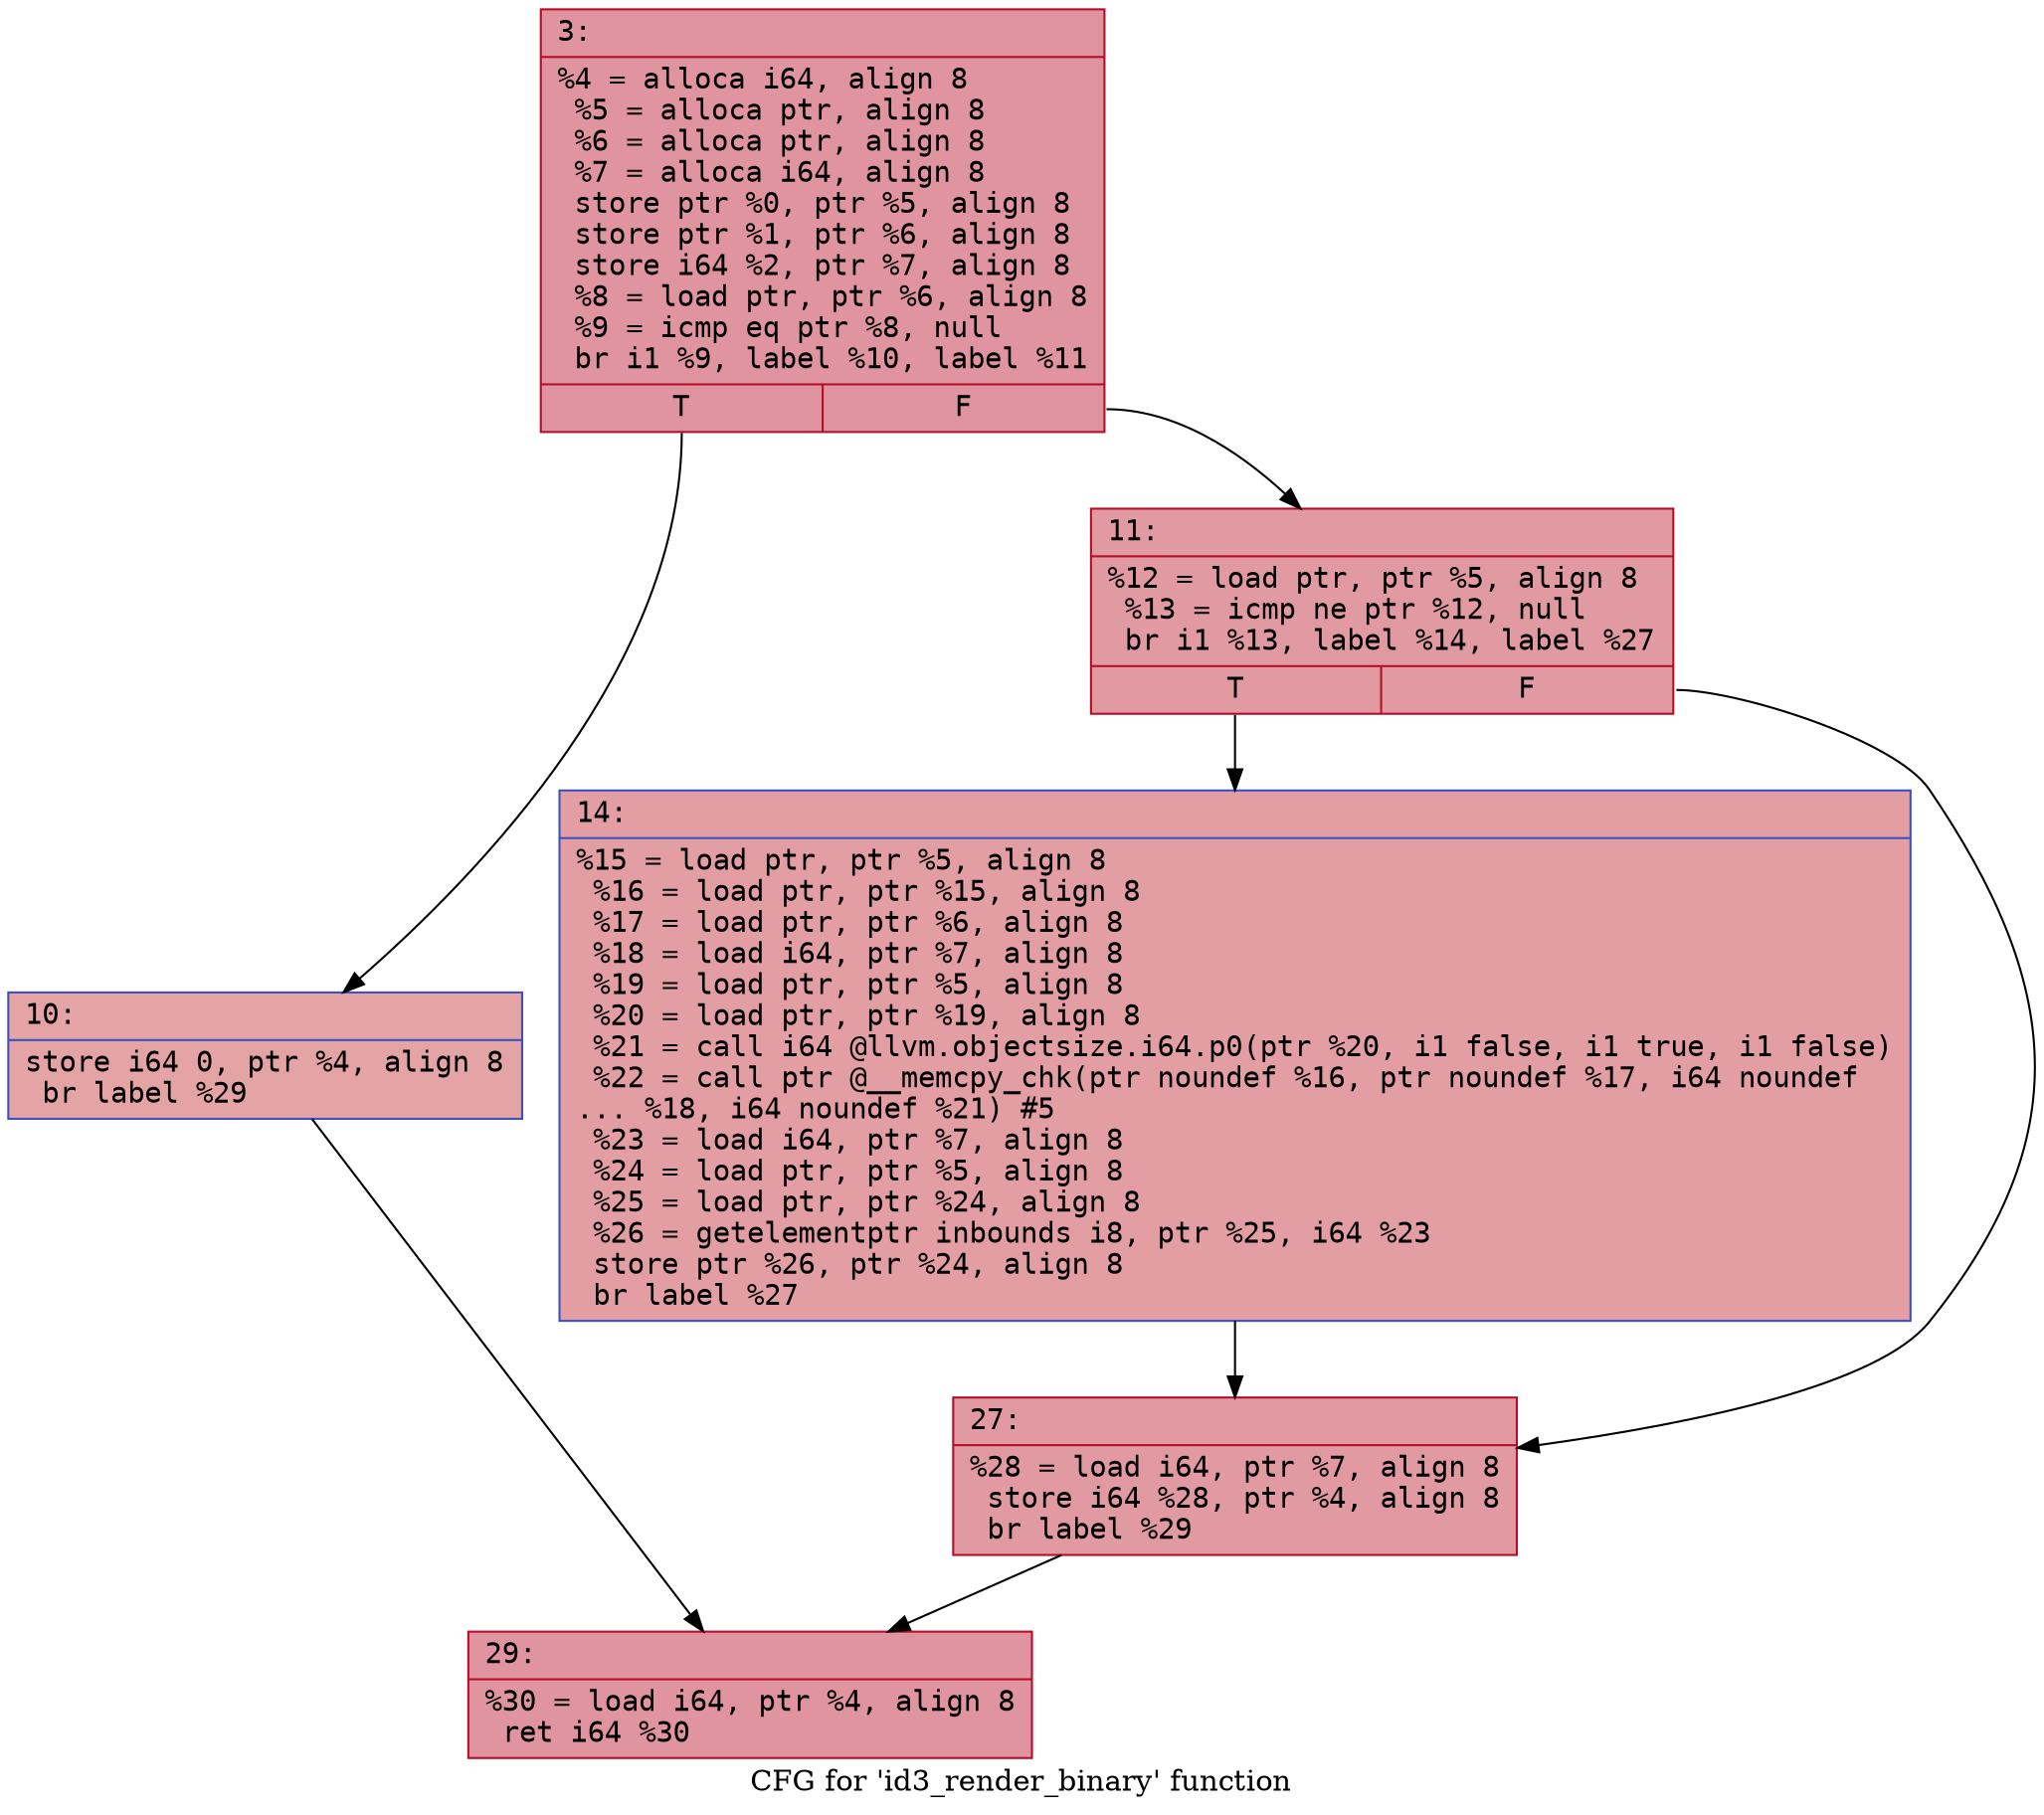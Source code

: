 digraph "CFG for 'id3_render_binary' function" {
	label="CFG for 'id3_render_binary' function";

	Node0x600000682d00 [shape=record,color="#b70d28ff", style=filled, fillcolor="#b70d2870" fontname="Courier",label="{3:\l|  %4 = alloca i64, align 8\l  %5 = alloca ptr, align 8\l  %6 = alloca ptr, align 8\l  %7 = alloca i64, align 8\l  store ptr %0, ptr %5, align 8\l  store ptr %1, ptr %6, align 8\l  store i64 %2, ptr %7, align 8\l  %8 = load ptr, ptr %6, align 8\l  %9 = icmp eq ptr %8, null\l  br i1 %9, label %10, label %11\l|{<s0>T|<s1>F}}"];
	Node0x600000682d00:s0 -> Node0x600000682d50[tooltip="3 -> 10\nProbability 37.50%" ];
	Node0x600000682d00:s1 -> Node0x600000682da0[tooltip="3 -> 11\nProbability 62.50%" ];
	Node0x600000682d50 [shape=record,color="#3d50c3ff", style=filled, fillcolor="#c32e3170" fontname="Courier",label="{10:\l|  store i64 0, ptr %4, align 8\l  br label %29\l}"];
	Node0x600000682d50 -> Node0x600000682e90[tooltip="10 -> 29\nProbability 100.00%" ];
	Node0x600000682da0 [shape=record,color="#b70d28ff", style=filled, fillcolor="#bb1b2c70" fontname="Courier",label="{11:\l|  %12 = load ptr, ptr %5, align 8\l  %13 = icmp ne ptr %12, null\l  br i1 %13, label %14, label %27\l|{<s0>T|<s1>F}}"];
	Node0x600000682da0:s0 -> Node0x600000682df0[tooltip="11 -> 14\nProbability 62.50%" ];
	Node0x600000682da0:s1 -> Node0x600000682e40[tooltip="11 -> 27\nProbability 37.50%" ];
	Node0x600000682df0 [shape=record,color="#3d50c3ff", style=filled, fillcolor="#be242e70" fontname="Courier",label="{14:\l|  %15 = load ptr, ptr %5, align 8\l  %16 = load ptr, ptr %15, align 8\l  %17 = load ptr, ptr %6, align 8\l  %18 = load i64, ptr %7, align 8\l  %19 = load ptr, ptr %5, align 8\l  %20 = load ptr, ptr %19, align 8\l  %21 = call i64 @llvm.objectsize.i64.p0(ptr %20, i1 false, i1 true, i1 false)\l  %22 = call ptr @__memcpy_chk(ptr noundef %16, ptr noundef %17, i64 noundef\l... %18, i64 noundef %21) #5\l  %23 = load i64, ptr %7, align 8\l  %24 = load ptr, ptr %5, align 8\l  %25 = load ptr, ptr %24, align 8\l  %26 = getelementptr inbounds i8, ptr %25, i64 %23\l  store ptr %26, ptr %24, align 8\l  br label %27\l}"];
	Node0x600000682df0 -> Node0x600000682e40[tooltip="14 -> 27\nProbability 100.00%" ];
	Node0x600000682e40 [shape=record,color="#b70d28ff", style=filled, fillcolor="#bb1b2c70" fontname="Courier",label="{27:\l|  %28 = load i64, ptr %7, align 8\l  store i64 %28, ptr %4, align 8\l  br label %29\l}"];
	Node0x600000682e40 -> Node0x600000682e90[tooltip="27 -> 29\nProbability 100.00%" ];
	Node0x600000682e90 [shape=record,color="#b70d28ff", style=filled, fillcolor="#b70d2870" fontname="Courier",label="{29:\l|  %30 = load i64, ptr %4, align 8\l  ret i64 %30\l}"];
}

